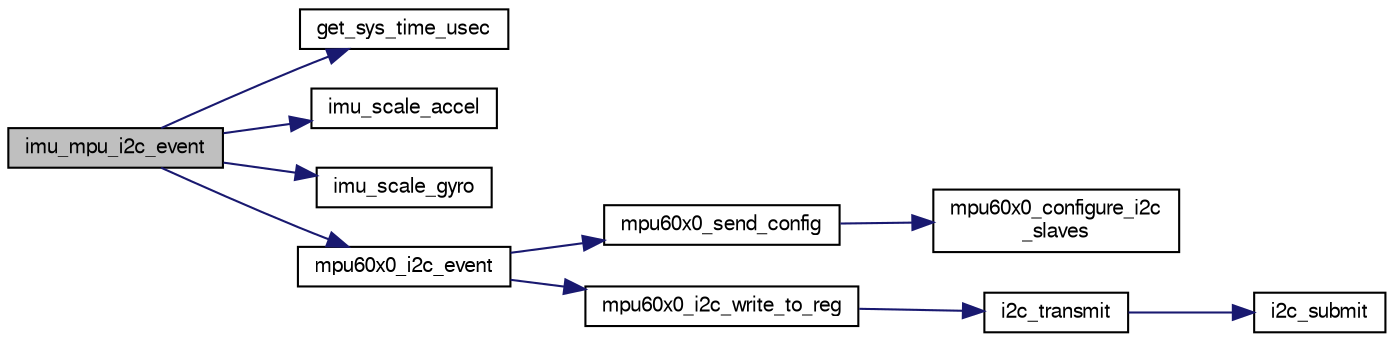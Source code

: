 digraph "imu_mpu_i2c_event"
{
  edge [fontname="FreeSans",fontsize="10",labelfontname="FreeSans",labelfontsize="10"];
  node [fontname="FreeSans",fontsize="10",shape=record];
  rankdir="LR";
  Node1 [label="imu_mpu_i2c_event",height=0.2,width=0.4,color="black", fillcolor="grey75", style="filled", fontcolor="black"];
  Node1 -> Node2 [color="midnightblue",fontsize="10",style="solid",fontname="FreeSans"];
  Node2 [label="get_sys_time_usec",height=0.2,width=0.4,color="black", fillcolor="white", style="filled",URL="$chibios_2mcu__periph_2sys__time__arch_8c.html#a7ddfef1f78a56c6b4c4c536b5d670bfb",tooltip="Get the time in microseconds since startup. "];
  Node1 -> Node3 [color="midnightblue",fontsize="10",style="solid",fontname="FreeSans"];
  Node3 [label="imu_scale_accel",height=0.2,width=0.4,color="black", fillcolor="white", style="filled",URL="$ahrs__gx3_8c.html#a34a2e1e2b450191b8ab1e849239810b2"];
  Node1 -> Node4 [color="midnightblue",fontsize="10",style="solid",fontname="FreeSans"];
  Node4 [label="imu_scale_gyro",height=0.2,width=0.4,color="black", fillcolor="white", style="filled",URL="$ahrs__gx3_8c.html#a8d63b0a61c8ffe88dd15b40843b1ae1d"];
  Node1 -> Node5 [color="midnightblue",fontsize="10",style="solid",fontname="FreeSans"];
  Node5 [label="mpu60x0_i2c_event",height=0.2,width=0.4,color="black", fillcolor="white", style="filled",URL="$mpu60x0__i2c_8c.html#a4929a8161b6ff6301f48f6dbcc0b449c"];
  Node5 -> Node6 [color="midnightblue",fontsize="10",style="solid",fontname="FreeSans"];
  Node6 [label="mpu60x0_send_config",height=0.2,width=0.4,color="black", fillcolor="white", style="filled",URL="$mpu60x0_8c.html#a564470aa2f16b3f6665b99d9141f9ae7",tooltip="Configuration sequence called once before normal use. "];
  Node6 -> Node7 [color="midnightblue",fontsize="10",style="solid",fontname="FreeSans"];
  Node7 [label="mpu60x0_configure_i2c\l_slaves",height=0.2,width=0.4,color="black", fillcolor="white", style="filled",URL="$mpu60x0_8h.html#aedbe7307e6e7f522300178dd964c2f3b",tooltip="Configure I2C slaves of the MPU. "];
  Node5 -> Node8 [color="midnightblue",fontsize="10",style="solid",fontname="FreeSans"];
  Node8 [label="mpu60x0_i2c_write_to_reg",height=0.2,width=0.4,color="black", fillcolor="white", style="filled",URL="$mpu60x0__i2c_8c.html#a1f2cb2db1a703a3ef043e0412f84278b"];
  Node8 -> Node9 [color="midnightblue",fontsize="10",style="solid",fontname="FreeSans"];
  Node9 [label="i2c_transmit",height=0.2,width=0.4,color="black", fillcolor="white", style="filled",URL="$group__i2c.html#ga54405aa058f14a143b8b1b5380015927",tooltip="Submit a write only transaction. "];
  Node9 -> Node10 [color="midnightblue",fontsize="10",style="solid",fontname="FreeSans"];
  Node10 [label="i2c_submit",height=0.2,width=0.4,color="black", fillcolor="white", style="filled",URL="$group__i2c.html#ga4eed48e542a9c71b93372f5a38d7e367",tooltip="Submit a I2C transaction. "];
}
